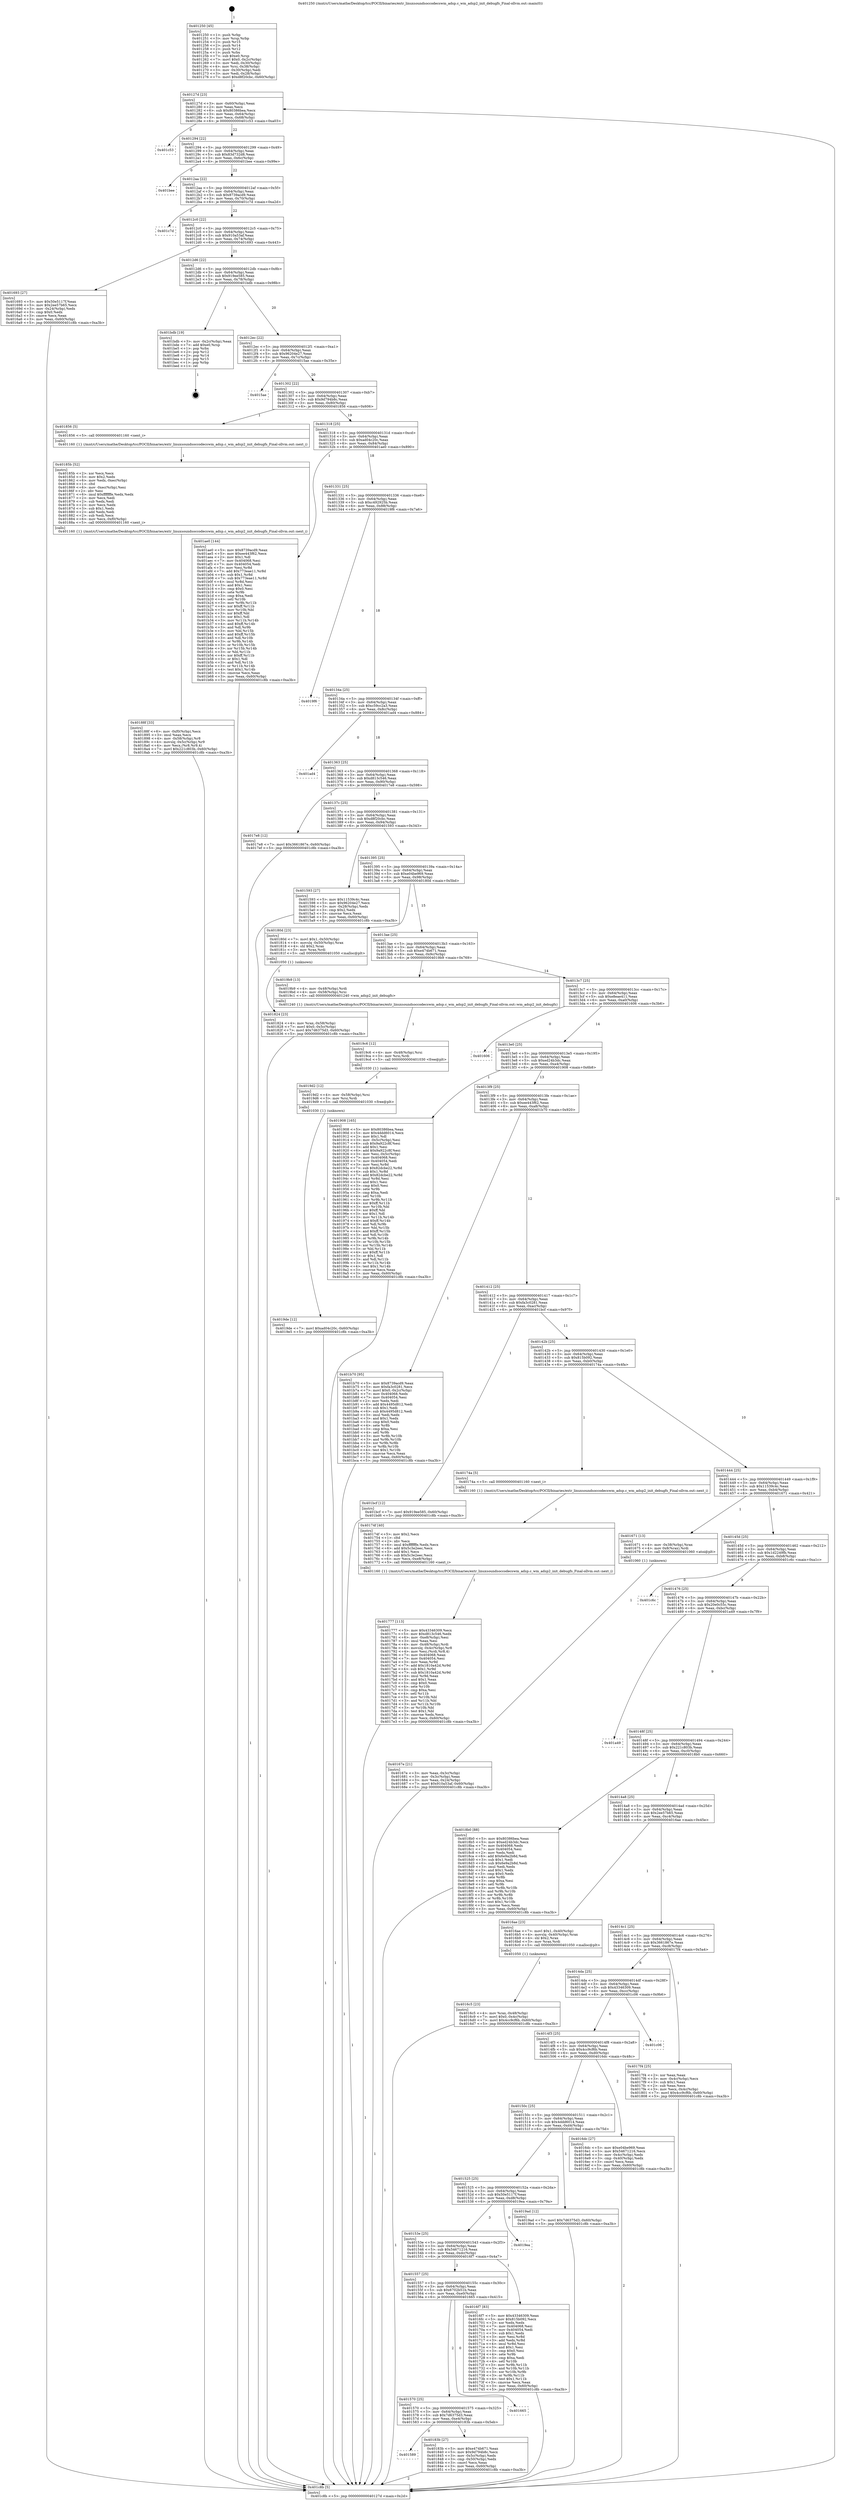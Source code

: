 digraph "0x401250" {
  label = "0x401250 (/mnt/c/Users/mathe/Desktop/tcc/POCII/binaries/extr_linuxsoundsoccodecswm_adsp.c_wm_adsp2_init_debugfs_Final-ollvm.out::main(0))"
  labelloc = "t"
  node[shape=record]

  Entry [label="",width=0.3,height=0.3,shape=circle,fillcolor=black,style=filled]
  "0x40127d" [label="{
     0x40127d [23]\l
     | [instrs]\l
     &nbsp;&nbsp;0x40127d \<+3\>: mov -0x60(%rbp),%eax\l
     &nbsp;&nbsp;0x401280 \<+2\>: mov %eax,%ecx\l
     &nbsp;&nbsp;0x401282 \<+6\>: sub $0x80386bea,%ecx\l
     &nbsp;&nbsp;0x401288 \<+3\>: mov %eax,-0x64(%rbp)\l
     &nbsp;&nbsp;0x40128b \<+3\>: mov %ecx,-0x68(%rbp)\l
     &nbsp;&nbsp;0x40128e \<+6\>: je 0000000000401c53 \<main+0xa03\>\l
  }"]
  "0x401c53" [label="{
     0x401c53\l
  }", style=dashed]
  "0x401294" [label="{
     0x401294 [22]\l
     | [instrs]\l
     &nbsp;&nbsp;0x401294 \<+5\>: jmp 0000000000401299 \<main+0x49\>\l
     &nbsp;&nbsp;0x401299 \<+3\>: mov -0x64(%rbp),%eax\l
     &nbsp;&nbsp;0x40129c \<+5\>: sub $0x83d732d8,%eax\l
     &nbsp;&nbsp;0x4012a1 \<+3\>: mov %eax,-0x6c(%rbp)\l
     &nbsp;&nbsp;0x4012a4 \<+6\>: je 0000000000401bee \<main+0x99e\>\l
  }"]
  Exit [label="",width=0.3,height=0.3,shape=circle,fillcolor=black,style=filled,peripheries=2]
  "0x401bee" [label="{
     0x401bee\l
  }", style=dashed]
  "0x4012aa" [label="{
     0x4012aa [22]\l
     | [instrs]\l
     &nbsp;&nbsp;0x4012aa \<+5\>: jmp 00000000004012af \<main+0x5f\>\l
     &nbsp;&nbsp;0x4012af \<+3\>: mov -0x64(%rbp),%eax\l
     &nbsp;&nbsp;0x4012b2 \<+5\>: sub $0x8739acd9,%eax\l
     &nbsp;&nbsp;0x4012b7 \<+3\>: mov %eax,-0x70(%rbp)\l
     &nbsp;&nbsp;0x4012ba \<+6\>: je 0000000000401c7d \<main+0xa2d\>\l
  }"]
  "0x4019de" [label="{
     0x4019de [12]\l
     | [instrs]\l
     &nbsp;&nbsp;0x4019de \<+7\>: movl $0xad04c20c,-0x60(%rbp)\l
     &nbsp;&nbsp;0x4019e5 \<+5\>: jmp 0000000000401c8b \<main+0xa3b\>\l
  }"]
  "0x401c7d" [label="{
     0x401c7d\l
  }", style=dashed]
  "0x4012c0" [label="{
     0x4012c0 [22]\l
     | [instrs]\l
     &nbsp;&nbsp;0x4012c0 \<+5\>: jmp 00000000004012c5 \<main+0x75\>\l
     &nbsp;&nbsp;0x4012c5 \<+3\>: mov -0x64(%rbp),%eax\l
     &nbsp;&nbsp;0x4012c8 \<+5\>: sub $0x910a53af,%eax\l
     &nbsp;&nbsp;0x4012cd \<+3\>: mov %eax,-0x74(%rbp)\l
     &nbsp;&nbsp;0x4012d0 \<+6\>: je 0000000000401693 \<main+0x443\>\l
  }"]
  "0x4019d2" [label="{
     0x4019d2 [12]\l
     | [instrs]\l
     &nbsp;&nbsp;0x4019d2 \<+4\>: mov -0x58(%rbp),%rsi\l
     &nbsp;&nbsp;0x4019d6 \<+3\>: mov %rsi,%rdi\l
     &nbsp;&nbsp;0x4019d9 \<+5\>: call 0000000000401030 \<free@plt\>\l
     | [calls]\l
     &nbsp;&nbsp;0x401030 \{1\} (unknown)\l
  }"]
  "0x401693" [label="{
     0x401693 [27]\l
     | [instrs]\l
     &nbsp;&nbsp;0x401693 \<+5\>: mov $0x50e5117f,%eax\l
     &nbsp;&nbsp;0x401698 \<+5\>: mov $0x2ee57b65,%ecx\l
     &nbsp;&nbsp;0x40169d \<+3\>: mov -0x24(%rbp),%edx\l
     &nbsp;&nbsp;0x4016a0 \<+3\>: cmp $0x0,%edx\l
     &nbsp;&nbsp;0x4016a3 \<+3\>: cmove %ecx,%eax\l
     &nbsp;&nbsp;0x4016a6 \<+3\>: mov %eax,-0x60(%rbp)\l
     &nbsp;&nbsp;0x4016a9 \<+5\>: jmp 0000000000401c8b \<main+0xa3b\>\l
  }"]
  "0x4012d6" [label="{
     0x4012d6 [22]\l
     | [instrs]\l
     &nbsp;&nbsp;0x4012d6 \<+5\>: jmp 00000000004012db \<main+0x8b\>\l
     &nbsp;&nbsp;0x4012db \<+3\>: mov -0x64(%rbp),%eax\l
     &nbsp;&nbsp;0x4012de \<+5\>: sub $0x919ee585,%eax\l
     &nbsp;&nbsp;0x4012e3 \<+3\>: mov %eax,-0x78(%rbp)\l
     &nbsp;&nbsp;0x4012e6 \<+6\>: je 0000000000401bdb \<main+0x98b\>\l
  }"]
  "0x4019c6" [label="{
     0x4019c6 [12]\l
     | [instrs]\l
     &nbsp;&nbsp;0x4019c6 \<+4\>: mov -0x48(%rbp),%rsi\l
     &nbsp;&nbsp;0x4019ca \<+3\>: mov %rsi,%rdi\l
     &nbsp;&nbsp;0x4019cd \<+5\>: call 0000000000401030 \<free@plt\>\l
     | [calls]\l
     &nbsp;&nbsp;0x401030 \{1\} (unknown)\l
  }"]
  "0x401bdb" [label="{
     0x401bdb [19]\l
     | [instrs]\l
     &nbsp;&nbsp;0x401bdb \<+3\>: mov -0x2c(%rbp),%eax\l
     &nbsp;&nbsp;0x401bde \<+7\>: add $0xe0,%rsp\l
     &nbsp;&nbsp;0x401be5 \<+1\>: pop %rbx\l
     &nbsp;&nbsp;0x401be6 \<+2\>: pop %r12\l
     &nbsp;&nbsp;0x401be8 \<+2\>: pop %r14\l
     &nbsp;&nbsp;0x401bea \<+2\>: pop %r15\l
     &nbsp;&nbsp;0x401bec \<+1\>: pop %rbp\l
     &nbsp;&nbsp;0x401bed \<+1\>: ret\l
  }"]
  "0x4012ec" [label="{
     0x4012ec [22]\l
     | [instrs]\l
     &nbsp;&nbsp;0x4012ec \<+5\>: jmp 00000000004012f1 \<main+0xa1\>\l
     &nbsp;&nbsp;0x4012f1 \<+3\>: mov -0x64(%rbp),%eax\l
     &nbsp;&nbsp;0x4012f4 \<+5\>: sub $0x96204e27,%eax\l
     &nbsp;&nbsp;0x4012f9 \<+3\>: mov %eax,-0x7c(%rbp)\l
     &nbsp;&nbsp;0x4012fc \<+6\>: je 00000000004015ae \<main+0x35e\>\l
  }"]
  "0x40188f" [label="{
     0x40188f [33]\l
     | [instrs]\l
     &nbsp;&nbsp;0x40188f \<+6\>: mov -0xf0(%rbp),%ecx\l
     &nbsp;&nbsp;0x401895 \<+3\>: imul %eax,%ecx\l
     &nbsp;&nbsp;0x401898 \<+4\>: mov -0x58(%rbp),%r8\l
     &nbsp;&nbsp;0x40189c \<+4\>: movslq -0x5c(%rbp),%r9\l
     &nbsp;&nbsp;0x4018a0 \<+4\>: mov %ecx,(%r8,%r9,4)\l
     &nbsp;&nbsp;0x4018a4 \<+7\>: movl $0x221c803b,-0x60(%rbp)\l
     &nbsp;&nbsp;0x4018ab \<+5\>: jmp 0000000000401c8b \<main+0xa3b\>\l
  }"]
  "0x4015ae" [label="{
     0x4015ae\l
  }", style=dashed]
  "0x401302" [label="{
     0x401302 [22]\l
     | [instrs]\l
     &nbsp;&nbsp;0x401302 \<+5\>: jmp 0000000000401307 \<main+0xb7\>\l
     &nbsp;&nbsp;0x401307 \<+3\>: mov -0x64(%rbp),%eax\l
     &nbsp;&nbsp;0x40130a \<+5\>: sub $0x9d794b8c,%eax\l
     &nbsp;&nbsp;0x40130f \<+3\>: mov %eax,-0x80(%rbp)\l
     &nbsp;&nbsp;0x401312 \<+6\>: je 0000000000401856 \<main+0x606\>\l
  }"]
  "0x40185b" [label="{
     0x40185b [52]\l
     | [instrs]\l
     &nbsp;&nbsp;0x40185b \<+2\>: xor %ecx,%ecx\l
     &nbsp;&nbsp;0x40185d \<+5\>: mov $0x2,%edx\l
     &nbsp;&nbsp;0x401862 \<+6\>: mov %edx,-0xec(%rbp)\l
     &nbsp;&nbsp;0x401868 \<+1\>: cltd\l
     &nbsp;&nbsp;0x401869 \<+6\>: mov -0xec(%rbp),%esi\l
     &nbsp;&nbsp;0x40186f \<+2\>: idiv %esi\l
     &nbsp;&nbsp;0x401871 \<+6\>: imul $0xfffffffe,%edx,%edx\l
     &nbsp;&nbsp;0x401877 \<+2\>: mov %ecx,%edi\l
     &nbsp;&nbsp;0x401879 \<+2\>: sub %edx,%edi\l
     &nbsp;&nbsp;0x40187b \<+2\>: mov %ecx,%edx\l
     &nbsp;&nbsp;0x40187d \<+3\>: sub $0x1,%edx\l
     &nbsp;&nbsp;0x401880 \<+2\>: add %edx,%edi\l
     &nbsp;&nbsp;0x401882 \<+2\>: sub %edi,%ecx\l
     &nbsp;&nbsp;0x401884 \<+6\>: mov %ecx,-0xf0(%rbp)\l
     &nbsp;&nbsp;0x40188a \<+5\>: call 0000000000401160 \<next_i\>\l
     | [calls]\l
     &nbsp;&nbsp;0x401160 \{1\} (/mnt/c/Users/mathe/Desktop/tcc/POCII/binaries/extr_linuxsoundsoccodecswm_adsp.c_wm_adsp2_init_debugfs_Final-ollvm.out::next_i)\l
  }"]
  "0x401856" [label="{
     0x401856 [5]\l
     | [instrs]\l
     &nbsp;&nbsp;0x401856 \<+5\>: call 0000000000401160 \<next_i\>\l
     | [calls]\l
     &nbsp;&nbsp;0x401160 \{1\} (/mnt/c/Users/mathe/Desktop/tcc/POCII/binaries/extr_linuxsoundsoccodecswm_adsp.c_wm_adsp2_init_debugfs_Final-ollvm.out::next_i)\l
  }"]
  "0x401318" [label="{
     0x401318 [25]\l
     | [instrs]\l
     &nbsp;&nbsp;0x401318 \<+5\>: jmp 000000000040131d \<main+0xcd\>\l
     &nbsp;&nbsp;0x40131d \<+3\>: mov -0x64(%rbp),%eax\l
     &nbsp;&nbsp;0x401320 \<+5\>: sub $0xad04c20c,%eax\l
     &nbsp;&nbsp;0x401325 \<+6\>: mov %eax,-0x84(%rbp)\l
     &nbsp;&nbsp;0x40132b \<+6\>: je 0000000000401ae0 \<main+0x890\>\l
  }"]
  "0x401589" [label="{
     0x401589\l
  }", style=dashed]
  "0x401ae0" [label="{
     0x401ae0 [144]\l
     | [instrs]\l
     &nbsp;&nbsp;0x401ae0 \<+5\>: mov $0x8739acd9,%eax\l
     &nbsp;&nbsp;0x401ae5 \<+5\>: mov $0xee443f62,%ecx\l
     &nbsp;&nbsp;0x401aea \<+2\>: mov $0x1,%dl\l
     &nbsp;&nbsp;0x401aec \<+7\>: mov 0x404068,%esi\l
     &nbsp;&nbsp;0x401af3 \<+7\>: mov 0x404054,%edi\l
     &nbsp;&nbsp;0x401afa \<+3\>: mov %esi,%r8d\l
     &nbsp;&nbsp;0x401afd \<+7\>: add $0x773eae11,%r8d\l
     &nbsp;&nbsp;0x401b04 \<+4\>: sub $0x1,%r8d\l
     &nbsp;&nbsp;0x401b08 \<+7\>: sub $0x773eae11,%r8d\l
     &nbsp;&nbsp;0x401b0f \<+4\>: imul %r8d,%esi\l
     &nbsp;&nbsp;0x401b13 \<+3\>: and $0x1,%esi\l
     &nbsp;&nbsp;0x401b16 \<+3\>: cmp $0x0,%esi\l
     &nbsp;&nbsp;0x401b19 \<+4\>: sete %r9b\l
     &nbsp;&nbsp;0x401b1d \<+3\>: cmp $0xa,%edi\l
     &nbsp;&nbsp;0x401b20 \<+4\>: setl %r10b\l
     &nbsp;&nbsp;0x401b24 \<+3\>: mov %r9b,%r11b\l
     &nbsp;&nbsp;0x401b27 \<+4\>: xor $0xff,%r11b\l
     &nbsp;&nbsp;0x401b2b \<+3\>: mov %r10b,%bl\l
     &nbsp;&nbsp;0x401b2e \<+3\>: xor $0xff,%bl\l
     &nbsp;&nbsp;0x401b31 \<+3\>: xor $0x1,%dl\l
     &nbsp;&nbsp;0x401b34 \<+3\>: mov %r11b,%r14b\l
     &nbsp;&nbsp;0x401b37 \<+4\>: and $0xff,%r14b\l
     &nbsp;&nbsp;0x401b3b \<+3\>: and %dl,%r9b\l
     &nbsp;&nbsp;0x401b3e \<+3\>: mov %bl,%r15b\l
     &nbsp;&nbsp;0x401b41 \<+4\>: and $0xff,%r15b\l
     &nbsp;&nbsp;0x401b45 \<+3\>: and %dl,%r10b\l
     &nbsp;&nbsp;0x401b48 \<+3\>: or %r9b,%r14b\l
     &nbsp;&nbsp;0x401b4b \<+3\>: or %r10b,%r15b\l
     &nbsp;&nbsp;0x401b4e \<+3\>: xor %r15b,%r14b\l
     &nbsp;&nbsp;0x401b51 \<+3\>: or %bl,%r11b\l
     &nbsp;&nbsp;0x401b54 \<+4\>: xor $0xff,%r11b\l
     &nbsp;&nbsp;0x401b58 \<+3\>: or $0x1,%dl\l
     &nbsp;&nbsp;0x401b5b \<+3\>: and %dl,%r11b\l
     &nbsp;&nbsp;0x401b5e \<+3\>: or %r11b,%r14b\l
     &nbsp;&nbsp;0x401b61 \<+4\>: test $0x1,%r14b\l
     &nbsp;&nbsp;0x401b65 \<+3\>: cmovne %ecx,%eax\l
     &nbsp;&nbsp;0x401b68 \<+3\>: mov %eax,-0x60(%rbp)\l
     &nbsp;&nbsp;0x401b6b \<+5\>: jmp 0000000000401c8b \<main+0xa3b\>\l
  }"]
  "0x401331" [label="{
     0x401331 [25]\l
     | [instrs]\l
     &nbsp;&nbsp;0x401331 \<+5\>: jmp 0000000000401336 \<main+0xe6\>\l
     &nbsp;&nbsp;0x401336 \<+3\>: mov -0x64(%rbp),%eax\l
     &nbsp;&nbsp;0x401339 \<+5\>: sub $0xc492925b,%eax\l
     &nbsp;&nbsp;0x40133e \<+6\>: mov %eax,-0x88(%rbp)\l
     &nbsp;&nbsp;0x401344 \<+6\>: je 00000000004019f6 \<main+0x7a6\>\l
  }"]
  "0x40183b" [label="{
     0x40183b [27]\l
     | [instrs]\l
     &nbsp;&nbsp;0x40183b \<+5\>: mov $0xe474b671,%eax\l
     &nbsp;&nbsp;0x401840 \<+5\>: mov $0x9d794b8c,%ecx\l
     &nbsp;&nbsp;0x401845 \<+3\>: mov -0x5c(%rbp),%edx\l
     &nbsp;&nbsp;0x401848 \<+3\>: cmp -0x50(%rbp),%edx\l
     &nbsp;&nbsp;0x40184b \<+3\>: cmovl %ecx,%eax\l
     &nbsp;&nbsp;0x40184e \<+3\>: mov %eax,-0x60(%rbp)\l
     &nbsp;&nbsp;0x401851 \<+5\>: jmp 0000000000401c8b \<main+0xa3b\>\l
  }"]
  "0x4019f6" [label="{
     0x4019f6\l
  }", style=dashed]
  "0x40134a" [label="{
     0x40134a [25]\l
     | [instrs]\l
     &nbsp;&nbsp;0x40134a \<+5\>: jmp 000000000040134f \<main+0xff\>\l
     &nbsp;&nbsp;0x40134f \<+3\>: mov -0x64(%rbp),%eax\l
     &nbsp;&nbsp;0x401352 \<+5\>: sub $0xc59cc2a3,%eax\l
     &nbsp;&nbsp;0x401357 \<+6\>: mov %eax,-0x8c(%rbp)\l
     &nbsp;&nbsp;0x40135d \<+6\>: je 0000000000401ad4 \<main+0x884\>\l
  }"]
  "0x401570" [label="{
     0x401570 [25]\l
     | [instrs]\l
     &nbsp;&nbsp;0x401570 \<+5\>: jmp 0000000000401575 \<main+0x325\>\l
     &nbsp;&nbsp;0x401575 \<+3\>: mov -0x64(%rbp),%eax\l
     &nbsp;&nbsp;0x401578 \<+5\>: sub $0x7d6375d3,%eax\l
     &nbsp;&nbsp;0x40157d \<+6\>: mov %eax,-0xe4(%rbp)\l
     &nbsp;&nbsp;0x401583 \<+6\>: je 000000000040183b \<main+0x5eb\>\l
  }"]
  "0x401ad4" [label="{
     0x401ad4\l
  }", style=dashed]
  "0x401363" [label="{
     0x401363 [25]\l
     | [instrs]\l
     &nbsp;&nbsp;0x401363 \<+5\>: jmp 0000000000401368 \<main+0x118\>\l
     &nbsp;&nbsp;0x401368 \<+3\>: mov -0x64(%rbp),%eax\l
     &nbsp;&nbsp;0x40136b \<+5\>: sub $0xd813c546,%eax\l
     &nbsp;&nbsp;0x401370 \<+6\>: mov %eax,-0x90(%rbp)\l
     &nbsp;&nbsp;0x401376 \<+6\>: je 00000000004017e8 \<main+0x598\>\l
  }"]
  "0x401665" [label="{
     0x401665\l
  }", style=dashed]
  "0x4017e8" [label="{
     0x4017e8 [12]\l
     | [instrs]\l
     &nbsp;&nbsp;0x4017e8 \<+7\>: movl $0x3661867e,-0x60(%rbp)\l
     &nbsp;&nbsp;0x4017ef \<+5\>: jmp 0000000000401c8b \<main+0xa3b\>\l
  }"]
  "0x40137c" [label="{
     0x40137c [25]\l
     | [instrs]\l
     &nbsp;&nbsp;0x40137c \<+5\>: jmp 0000000000401381 \<main+0x131\>\l
     &nbsp;&nbsp;0x401381 \<+3\>: mov -0x64(%rbp),%eax\l
     &nbsp;&nbsp;0x401384 \<+5\>: sub $0xd8f20cbc,%eax\l
     &nbsp;&nbsp;0x401389 \<+6\>: mov %eax,-0x94(%rbp)\l
     &nbsp;&nbsp;0x40138f \<+6\>: je 0000000000401593 \<main+0x343\>\l
  }"]
  "0x401824" [label="{
     0x401824 [23]\l
     | [instrs]\l
     &nbsp;&nbsp;0x401824 \<+4\>: mov %rax,-0x58(%rbp)\l
     &nbsp;&nbsp;0x401828 \<+7\>: movl $0x0,-0x5c(%rbp)\l
     &nbsp;&nbsp;0x40182f \<+7\>: movl $0x7d6375d3,-0x60(%rbp)\l
     &nbsp;&nbsp;0x401836 \<+5\>: jmp 0000000000401c8b \<main+0xa3b\>\l
  }"]
  "0x401593" [label="{
     0x401593 [27]\l
     | [instrs]\l
     &nbsp;&nbsp;0x401593 \<+5\>: mov $0x11539c4c,%eax\l
     &nbsp;&nbsp;0x401598 \<+5\>: mov $0x96204e27,%ecx\l
     &nbsp;&nbsp;0x40159d \<+3\>: mov -0x28(%rbp),%edx\l
     &nbsp;&nbsp;0x4015a0 \<+3\>: cmp $0x2,%edx\l
     &nbsp;&nbsp;0x4015a3 \<+3\>: cmovne %ecx,%eax\l
     &nbsp;&nbsp;0x4015a6 \<+3\>: mov %eax,-0x60(%rbp)\l
     &nbsp;&nbsp;0x4015a9 \<+5\>: jmp 0000000000401c8b \<main+0xa3b\>\l
  }"]
  "0x401395" [label="{
     0x401395 [25]\l
     | [instrs]\l
     &nbsp;&nbsp;0x401395 \<+5\>: jmp 000000000040139a \<main+0x14a\>\l
     &nbsp;&nbsp;0x40139a \<+3\>: mov -0x64(%rbp),%eax\l
     &nbsp;&nbsp;0x40139d \<+5\>: sub $0xe04be969,%eax\l
     &nbsp;&nbsp;0x4013a2 \<+6\>: mov %eax,-0x98(%rbp)\l
     &nbsp;&nbsp;0x4013a8 \<+6\>: je 000000000040180d \<main+0x5bd\>\l
  }"]
  "0x401c8b" [label="{
     0x401c8b [5]\l
     | [instrs]\l
     &nbsp;&nbsp;0x401c8b \<+5\>: jmp 000000000040127d \<main+0x2d\>\l
  }"]
  "0x401250" [label="{
     0x401250 [45]\l
     | [instrs]\l
     &nbsp;&nbsp;0x401250 \<+1\>: push %rbp\l
     &nbsp;&nbsp;0x401251 \<+3\>: mov %rsp,%rbp\l
     &nbsp;&nbsp;0x401254 \<+2\>: push %r15\l
     &nbsp;&nbsp;0x401256 \<+2\>: push %r14\l
     &nbsp;&nbsp;0x401258 \<+2\>: push %r12\l
     &nbsp;&nbsp;0x40125a \<+1\>: push %rbx\l
     &nbsp;&nbsp;0x40125b \<+7\>: sub $0xe0,%rsp\l
     &nbsp;&nbsp;0x401262 \<+7\>: movl $0x0,-0x2c(%rbp)\l
     &nbsp;&nbsp;0x401269 \<+3\>: mov %edi,-0x30(%rbp)\l
     &nbsp;&nbsp;0x40126c \<+4\>: mov %rsi,-0x38(%rbp)\l
     &nbsp;&nbsp;0x401270 \<+3\>: mov -0x30(%rbp),%edi\l
     &nbsp;&nbsp;0x401273 \<+3\>: mov %edi,-0x28(%rbp)\l
     &nbsp;&nbsp;0x401276 \<+7\>: movl $0xd8f20cbc,-0x60(%rbp)\l
  }"]
  "0x401777" [label="{
     0x401777 [113]\l
     | [instrs]\l
     &nbsp;&nbsp;0x401777 \<+5\>: mov $0x43346309,%ecx\l
     &nbsp;&nbsp;0x40177c \<+5\>: mov $0xd813c546,%edx\l
     &nbsp;&nbsp;0x401781 \<+6\>: mov -0xe8(%rbp),%esi\l
     &nbsp;&nbsp;0x401787 \<+3\>: imul %eax,%esi\l
     &nbsp;&nbsp;0x40178a \<+4\>: mov -0x48(%rbp),%rdi\l
     &nbsp;&nbsp;0x40178e \<+4\>: movslq -0x4c(%rbp),%r8\l
     &nbsp;&nbsp;0x401792 \<+4\>: mov %esi,(%rdi,%r8,4)\l
     &nbsp;&nbsp;0x401796 \<+7\>: mov 0x404068,%eax\l
     &nbsp;&nbsp;0x40179d \<+7\>: mov 0x404054,%esi\l
     &nbsp;&nbsp;0x4017a4 \<+3\>: mov %eax,%r9d\l
     &nbsp;&nbsp;0x4017a7 \<+7\>: add $0x1810a42d,%r9d\l
     &nbsp;&nbsp;0x4017ae \<+4\>: sub $0x1,%r9d\l
     &nbsp;&nbsp;0x4017b2 \<+7\>: sub $0x1810a42d,%r9d\l
     &nbsp;&nbsp;0x4017b9 \<+4\>: imul %r9d,%eax\l
     &nbsp;&nbsp;0x4017bd \<+3\>: and $0x1,%eax\l
     &nbsp;&nbsp;0x4017c0 \<+3\>: cmp $0x0,%eax\l
     &nbsp;&nbsp;0x4017c3 \<+4\>: sete %r10b\l
     &nbsp;&nbsp;0x4017c7 \<+3\>: cmp $0xa,%esi\l
     &nbsp;&nbsp;0x4017ca \<+4\>: setl %r11b\l
     &nbsp;&nbsp;0x4017ce \<+3\>: mov %r10b,%bl\l
     &nbsp;&nbsp;0x4017d1 \<+3\>: and %r11b,%bl\l
     &nbsp;&nbsp;0x4017d4 \<+3\>: xor %r11b,%r10b\l
     &nbsp;&nbsp;0x4017d7 \<+3\>: or %r10b,%bl\l
     &nbsp;&nbsp;0x4017da \<+3\>: test $0x1,%bl\l
     &nbsp;&nbsp;0x4017dd \<+3\>: cmovne %edx,%ecx\l
     &nbsp;&nbsp;0x4017e0 \<+3\>: mov %ecx,-0x60(%rbp)\l
     &nbsp;&nbsp;0x4017e3 \<+5\>: jmp 0000000000401c8b \<main+0xa3b\>\l
  }"]
  "0x40180d" [label="{
     0x40180d [23]\l
     | [instrs]\l
     &nbsp;&nbsp;0x40180d \<+7\>: movl $0x1,-0x50(%rbp)\l
     &nbsp;&nbsp;0x401814 \<+4\>: movslq -0x50(%rbp),%rax\l
     &nbsp;&nbsp;0x401818 \<+4\>: shl $0x2,%rax\l
     &nbsp;&nbsp;0x40181c \<+3\>: mov %rax,%rdi\l
     &nbsp;&nbsp;0x40181f \<+5\>: call 0000000000401050 \<malloc@plt\>\l
     | [calls]\l
     &nbsp;&nbsp;0x401050 \{1\} (unknown)\l
  }"]
  "0x4013ae" [label="{
     0x4013ae [25]\l
     | [instrs]\l
     &nbsp;&nbsp;0x4013ae \<+5\>: jmp 00000000004013b3 \<main+0x163\>\l
     &nbsp;&nbsp;0x4013b3 \<+3\>: mov -0x64(%rbp),%eax\l
     &nbsp;&nbsp;0x4013b6 \<+5\>: sub $0xe474b671,%eax\l
     &nbsp;&nbsp;0x4013bb \<+6\>: mov %eax,-0x9c(%rbp)\l
     &nbsp;&nbsp;0x4013c1 \<+6\>: je 00000000004019b9 \<main+0x769\>\l
  }"]
  "0x40174f" [label="{
     0x40174f [40]\l
     | [instrs]\l
     &nbsp;&nbsp;0x40174f \<+5\>: mov $0x2,%ecx\l
     &nbsp;&nbsp;0x401754 \<+1\>: cltd\l
     &nbsp;&nbsp;0x401755 \<+2\>: idiv %ecx\l
     &nbsp;&nbsp;0x401757 \<+6\>: imul $0xfffffffe,%edx,%ecx\l
     &nbsp;&nbsp;0x40175d \<+6\>: add $0x5c3e2eec,%ecx\l
     &nbsp;&nbsp;0x401763 \<+3\>: add $0x1,%ecx\l
     &nbsp;&nbsp;0x401766 \<+6\>: sub $0x5c3e2eec,%ecx\l
     &nbsp;&nbsp;0x40176c \<+6\>: mov %ecx,-0xe8(%rbp)\l
     &nbsp;&nbsp;0x401772 \<+5\>: call 0000000000401160 \<next_i\>\l
     | [calls]\l
     &nbsp;&nbsp;0x401160 \{1\} (/mnt/c/Users/mathe/Desktop/tcc/POCII/binaries/extr_linuxsoundsoccodecswm_adsp.c_wm_adsp2_init_debugfs_Final-ollvm.out::next_i)\l
  }"]
  "0x4019b9" [label="{
     0x4019b9 [13]\l
     | [instrs]\l
     &nbsp;&nbsp;0x4019b9 \<+4\>: mov -0x48(%rbp),%rdi\l
     &nbsp;&nbsp;0x4019bd \<+4\>: mov -0x58(%rbp),%rsi\l
     &nbsp;&nbsp;0x4019c1 \<+5\>: call 0000000000401240 \<wm_adsp2_init_debugfs\>\l
     | [calls]\l
     &nbsp;&nbsp;0x401240 \{1\} (/mnt/c/Users/mathe/Desktop/tcc/POCII/binaries/extr_linuxsoundsoccodecswm_adsp.c_wm_adsp2_init_debugfs_Final-ollvm.out::wm_adsp2_init_debugfs)\l
  }"]
  "0x4013c7" [label="{
     0x4013c7 [25]\l
     | [instrs]\l
     &nbsp;&nbsp;0x4013c7 \<+5\>: jmp 00000000004013cc \<main+0x17c\>\l
     &nbsp;&nbsp;0x4013cc \<+3\>: mov -0x64(%rbp),%eax\l
     &nbsp;&nbsp;0x4013cf \<+5\>: sub $0xe8eae411,%eax\l
     &nbsp;&nbsp;0x4013d4 \<+6\>: mov %eax,-0xa0(%rbp)\l
     &nbsp;&nbsp;0x4013da \<+6\>: je 0000000000401606 \<main+0x3b6\>\l
  }"]
  "0x401557" [label="{
     0x401557 [25]\l
     | [instrs]\l
     &nbsp;&nbsp;0x401557 \<+5\>: jmp 000000000040155c \<main+0x30c\>\l
     &nbsp;&nbsp;0x40155c \<+3\>: mov -0x64(%rbp),%eax\l
     &nbsp;&nbsp;0x40155f \<+5\>: sub $0x6702b51b,%eax\l
     &nbsp;&nbsp;0x401564 \<+6\>: mov %eax,-0xe0(%rbp)\l
     &nbsp;&nbsp;0x40156a \<+6\>: je 0000000000401665 \<main+0x415\>\l
  }"]
  "0x401606" [label="{
     0x401606\l
  }", style=dashed]
  "0x4013e0" [label="{
     0x4013e0 [25]\l
     | [instrs]\l
     &nbsp;&nbsp;0x4013e0 \<+5\>: jmp 00000000004013e5 \<main+0x195\>\l
     &nbsp;&nbsp;0x4013e5 \<+3\>: mov -0x64(%rbp),%eax\l
     &nbsp;&nbsp;0x4013e8 \<+5\>: sub $0xed24b3dc,%eax\l
     &nbsp;&nbsp;0x4013ed \<+6\>: mov %eax,-0xa4(%rbp)\l
     &nbsp;&nbsp;0x4013f3 \<+6\>: je 0000000000401908 \<main+0x6b8\>\l
  }"]
  "0x4016f7" [label="{
     0x4016f7 [83]\l
     | [instrs]\l
     &nbsp;&nbsp;0x4016f7 \<+5\>: mov $0x43346309,%eax\l
     &nbsp;&nbsp;0x4016fc \<+5\>: mov $0x815b092,%ecx\l
     &nbsp;&nbsp;0x401701 \<+2\>: xor %edx,%edx\l
     &nbsp;&nbsp;0x401703 \<+7\>: mov 0x404068,%esi\l
     &nbsp;&nbsp;0x40170a \<+7\>: mov 0x404054,%edi\l
     &nbsp;&nbsp;0x401711 \<+3\>: sub $0x1,%edx\l
     &nbsp;&nbsp;0x401714 \<+3\>: mov %esi,%r8d\l
     &nbsp;&nbsp;0x401717 \<+3\>: add %edx,%r8d\l
     &nbsp;&nbsp;0x40171a \<+4\>: imul %r8d,%esi\l
     &nbsp;&nbsp;0x40171e \<+3\>: and $0x1,%esi\l
     &nbsp;&nbsp;0x401721 \<+3\>: cmp $0x0,%esi\l
     &nbsp;&nbsp;0x401724 \<+4\>: sete %r9b\l
     &nbsp;&nbsp;0x401728 \<+3\>: cmp $0xa,%edi\l
     &nbsp;&nbsp;0x40172b \<+4\>: setl %r10b\l
     &nbsp;&nbsp;0x40172f \<+3\>: mov %r9b,%r11b\l
     &nbsp;&nbsp;0x401732 \<+3\>: and %r10b,%r11b\l
     &nbsp;&nbsp;0x401735 \<+3\>: xor %r10b,%r9b\l
     &nbsp;&nbsp;0x401738 \<+3\>: or %r9b,%r11b\l
     &nbsp;&nbsp;0x40173b \<+4\>: test $0x1,%r11b\l
     &nbsp;&nbsp;0x40173f \<+3\>: cmovne %ecx,%eax\l
     &nbsp;&nbsp;0x401742 \<+3\>: mov %eax,-0x60(%rbp)\l
     &nbsp;&nbsp;0x401745 \<+5\>: jmp 0000000000401c8b \<main+0xa3b\>\l
  }"]
  "0x401908" [label="{
     0x401908 [165]\l
     | [instrs]\l
     &nbsp;&nbsp;0x401908 \<+5\>: mov $0x80386bea,%eax\l
     &nbsp;&nbsp;0x40190d \<+5\>: mov $0x4ddd6014,%ecx\l
     &nbsp;&nbsp;0x401912 \<+2\>: mov $0x1,%dl\l
     &nbsp;&nbsp;0x401914 \<+3\>: mov -0x5c(%rbp),%esi\l
     &nbsp;&nbsp;0x401917 \<+6\>: sub $0x9a922c8f,%esi\l
     &nbsp;&nbsp;0x40191d \<+3\>: add $0x1,%esi\l
     &nbsp;&nbsp;0x401920 \<+6\>: add $0x9a922c8f,%esi\l
     &nbsp;&nbsp;0x401926 \<+3\>: mov %esi,-0x5c(%rbp)\l
     &nbsp;&nbsp;0x401929 \<+7\>: mov 0x404068,%esi\l
     &nbsp;&nbsp;0x401930 \<+7\>: mov 0x404054,%edi\l
     &nbsp;&nbsp;0x401937 \<+3\>: mov %esi,%r8d\l
     &nbsp;&nbsp;0x40193a \<+7\>: sub $0x82dcbe22,%r8d\l
     &nbsp;&nbsp;0x401941 \<+4\>: sub $0x1,%r8d\l
     &nbsp;&nbsp;0x401945 \<+7\>: add $0x82dcbe22,%r8d\l
     &nbsp;&nbsp;0x40194c \<+4\>: imul %r8d,%esi\l
     &nbsp;&nbsp;0x401950 \<+3\>: and $0x1,%esi\l
     &nbsp;&nbsp;0x401953 \<+3\>: cmp $0x0,%esi\l
     &nbsp;&nbsp;0x401956 \<+4\>: sete %r9b\l
     &nbsp;&nbsp;0x40195a \<+3\>: cmp $0xa,%edi\l
     &nbsp;&nbsp;0x40195d \<+4\>: setl %r10b\l
     &nbsp;&nbsp;0x401961 \<+3\>: mov %r9b,%r11b\l
     &nbsp;&nbsp;0x401964 \<+4\>: xor $0xff,%r11b\l
     &nbsp;&nbsp;0x401968 \<+3\>: mov %r10b,%bl\l
     &nbsp;&nbsp;0x40196b \<+3\>: xor $0xff,%bl\l
     &nbsp;&nbsp;0x40196e \<+3\>: xor $0x1,%dl\l
     &nbsp;&nbsp;0x401971 \<+3\>: mov %r11b,%r14b\l
     &nbsp;&nbsp;0x401974 \<+4\>: and $0xff,%r14b\l
     &nbsp;&nbsp;0x401978 \<+3\>: and %dl,%r9b\l
     &nbsp;&nbsp;0x40197b \<+3\>: mov %bl,%r15b\l
     &nbsp;&nbsp;0x40197e \<+4\>: and $0xff,%r15b\l
     &nbsp;&nbsp;0x401982 \<+3\>: and %dl,%r10b\l
     &nbsp;&nbsp;0x401985 \<+3\>: or %r9b,%r14b\l
     &nbsp;&nbsp;0x401988 \<+3\>: or %r10b,%r15b\l
     &nbsp;&nbsp;0x40198b \<+3\>: xor %r15b,%r14b\l
     &nbsp;&nbsp;0x40198e \<+3\>: or %bl,%r11b\l
     &nbsp;&nbsp;0x401991 \<+4\>: xor $0xff,%r11b\l
     &nbsp;&nbsp;0x401995 \<+3\>: or $0x1,%dl\l
     &nbsp;&nbsp;0x401998 \<+3\>: and %dl,%r11b\l
     &nbsp;&nbsp;0x40199b \<+3\>: or %r11b,%r14b\l
     &nbsp;&nbsp;0x40199e \<+4\>: test $0x1,%r14b\l
     &nbsp;&nbsp;0x4019a2 \<+3\>: cmovne %ecx,%eax\l
     &nbsp;&nbsp;0x4019a5 \<+3\>: mov %eax,-0x60(%rbp)\l
     &nbsp;&nbsp;0x4019a8 \<+5\>: jmp 0000000000401c8b \<main+0xa3b\>\l
  }"]
  "0x4013f9" [label="{
     0x4013f9 [25]\l
     | [instrs]\l
     &nbsp;&nbsp;0x4013f9 \<+5\>: jmp 00000000004013fe \<main+0x1ae\>\l
     &nbsp;&nbsp;0x4013fe \<+3\>: mov -0x64(%rbp),%eax\l
     &nbsp;&nbsp;0x401401 \<+5\>: sub $0xee443f62,%eax\l
     &nbsp;&nbsp;0x401406 \<+6\>: mov %eax,-0xa8(%rbp)\l
     &nbsp;&nbsp;0x40140c \<+6\>: je 0000000000401b70 \<main+0x920\>\l
  }"]
  "0x40153e" [label="{
     0x40153e [25]\l
     | [instrs]\l
     &nbsp;&nbsp;0x40153e \<+5\>: jmp 0000000000401543 \<main+0x2f3\>\l
     &nbsp;&nbsp;0x401543 \<+3\>: mov -0x64(%rbp),%eax\l
     &nbsp;&nbsp;0x401546 \<+5\>: sub $0x54671216,%eax\l
     &nbsp;&nbsp;0x40154b \<+6\>: mov %eax,-0xdc(%rbp)\l
     &nbsp;&nbsp;0x401551 \<+6\>: je 00000000004016f7 \<main+0x4a7\>\l
  }"]
  "0x401b70" [label="{
     0x401b70 [95]\l
     | [instrs]\l
     &nbsp;&nbsp;0x401b70 \<+5\>: mov $0x8739acd9,%eax\l
     &nbsp;&nbsp;0x401b75 \<+5\>: mov $0xfa3c0281,%ecx\l
     &nbsp;&nbsp;0x401b7a \<+7\>: movl $0x0,-0x2c(%rbp)\l
     &nbsp;&nbsp;0x401b81 \<+7\>: mov 0x404068,%edx\l
     &nbsp;&nbsp;0x401b88 \<+7\>: mov 0x404054,%esi\l
     &nbsp;&nbsp;0x401b8f \<+2\>: mov %edx,%edi\l
     &nbsp;&nbsp;0x401b91 \<+6\>: add $0x4495d812,%edi\l
     &nbsp;&nbsp;0x401b97 \<+3\>: sub $0x1,%edi\l
     &nbsp;&nbsp;0x401b9a \<+6\>: sub $0x4495d812,%edi\l
     &nbsp;&nbsp;0x401ba0 \<+3\>: imul %edi,%edx\l
     &nbsp;&nbsp;0x401ba3 \<+3\>: and $0x1,%edx\l
     &nbsp;&nbsp;0x401ba6 \<+3\>: cmp $0x0,%edx\l
     &nbsp;&nbsp;0x401ba9 \<+4\>: sete %r8b\l
     &nbsp;&nbsp;0x401bad \<+3\>: cmp $0xa,%esi\l
     &nbsp;&nbsp;0x401bb0 \<+4\>: setl %r9b\l
     &nbsp;&nbsp;0x401bb4 \<+3\>: mov %r8b,%r10b\l
     &nbsp;&nbsp;0x401bb7 \<+3\>: and %r9b,%r10b\l
     &nbsp;&nbsp;0x401bba \<+3\>: xor %r9b,%r8b\l
     &nbsp;&nbsp;0x401bbd \<+3\>: or %r8b,%r10b\l
     &nbsp;&nbsp;0x401bc0 \<+4\>: test $0x1,%r10b\l
     &nbsp;&nbsp;0x401bc4 \<+3\>: cmovne %ecx,%eax\l
     &nbsp;&nbsp;0x401bc7 \<+3\>: mov %eax,-0x60(%rbp)\l
     &nbsp;&nbsp;0x401bca \<+5\>: jmp 0000000000401c8b \<main+0xa3b\>\l
  }"]
  "0x401412" [label="{
     0x401412 [25]\l
     | [instrs]\l
     &nbsp;&nbsp;0x401412 \<+5\>: jmp 0000000000401417 \<main+0x1c7\>\l
     &nbsp;&nbsp;0x401417 \<+3\>: mov -0x64(%rbp),%eax\l
     &nbsp;&nbsp;0x40141a \<+5\>: sub $0xfa3c0281,%eax\l
     &nbsp;&nbsp;0x40141f \<+6\>: mov %eax,-0xac(%rbp)\l
     &nbsp;&nbsp;0x401425 \<+6\>: je 0000000000401bcf \<main+0x97f\>\l
  }"]
  "0x4019ea" [label="{
     0x4019ea\l
  }", style=dashed]
  "0x401bcf" [label="{
     0x401bcf [12]\l
     | [instrs]\l
     &nbsp;&nbsp;0x401bcf \<+7\>: movl $0x919ee585,-0x60(%rbp)\l
     &nbsp;&nbsp;0x401bd6 \<+5\>: jmp 0000000000401c8b \<main+0xa3b\>\l
  }"]
  "0x40142b" [label="{
     0x40142b [25]\l
     | [instrs]\l
     &nbsp;&nbsp;0x40142b \<+5\>: jmp 0000000000401430 \<main+0x1e0\>\l
     &nbsp;&nbsp;0x401430 \<+3\>: mov -0x64(%rbp),%eax\l
     &nbsp;&nbsp;0x401433 \<+5\>: sub $0x815b092,%eax\l
     &nbsp;&nbsp;0x401438 \<+6\>: mov %eax,-0xb0(%rbp)\l
     &nbsp;&nbsp;0x40143e \<+6\>: je 000000000040174a \<main+0x4fa\>\l
  }"]
  "0x401525" [label="{
     0x401525 [25]\l
     | [instrs]\l
     &nbsp;&nbsp;0x401525 \<+5\>: jmp 000000000040152a \<main+0x2da\>\l
     &nbsp;&nbsp;0x40152a \<+3\>: mov -0x64(%rbp),%eax\l
     &nbsp;&nbsp;0x40152d \<+5\>: sub $0x50e5117f,%eax\l
     &nbsp;&nbsp;0x401532 \<+6\>: mov %eax,-0xd8(%rbp)\l
     &nbsp;&nbsp;0x401538 \<+6\>: je 00000000004019ea \<main+0x79a\>\l
  }"]
  "0x40174a" [label="{
     0x40174a [5]\l
     | [instrs]\l
     &nbsp;&nbsp;0x40174a \<+5\>: call 0000000000401160 \<next_i\>\l
     | [calls]\l
     &nbsp;&nbsp;0x401160 \{1\} (/mnt/c/Users/mathe/Desktop/tcc/POCII/binaries/extr_linuxsoundsoccodecswm_adsp.c_wm_adsp2_init_debugfs_Final-ollvm.out::next_i)\l
  }"]
  "0x401444" [label="{
     0x401444 [25]\l
     | [instrs]\l
     &nbsp;&nbsp;0x401444 \<+5\>: jmp 0000000000401449 \<main+0x1f9\>\l
     &nbsp;&nbsp;0x401449 \<+3\>: mov -0x64(%rbp),%eax\l
     &nbsp;&nbsp;0x40144c \<+5\>: sub $0x11539c4c,%eax\l
     &nbsp;&nbsp;0x401451 \<+6\>: mov %eax,-0xb4(%rbp)\l
     &nbsp;&nbsp;0x401457 \<+6\>: je 0000000000401671 \<main+0x421\>\l
  }"]
  "0x4019ad" [label="{
     0x4019ad [12]\l
     | [instrs]\l
     &nbsp;&nbsp;0x4019ad \<+7\>: movl $0x7d6375d3,-0x60(%rbp)\l
     &nbsp;&nbsp;0x4019b4 \<+5\>: jmp 0000000000401c8b \<main+0xa3b\>\l
  }"]
  "0x401671" [label="{
     0x401671 [13]\l
     | [instrs]\l
     &nbsp;&nbsp;0x401671 \<+4\>: mov -0x38(%rbp),%rax\l
     &nbsp;&nbsp;0x401675 \<+4\>: mov 0x8(%rax),%rdi\l
     &nbsp;&nbsp;0x401679 \<+5\>: call 0000000000401060 \<atoi@plt\>\l
     | [calls]\l
     &nbsp;&nbsp;0x401060 \{1\} (unknown)\l
  }"]
  "0x40145d" [label="{
     0x40145d [25]\l
     | [instrs]\l
     &nbsp;&nbsp;0x40145d \<+5\>: jmp 0000000000401462 \<main+0x212\>\l
     &nbsp;&nbsp;0x401462 \<+3\>: mov -0x64(%rbp),%eax\l
     &nbsp;&nbsp;0x401465 \<+5\>: sub $0x1d2249fb,%eax\l
     &nbsp;&nbsp;0x40146a \<+6\>: mov %eax,-0xb8(%rbp)\l
     &nbsp;&nbsp;0x401470 \<+6\>: je 0000000000401c6c \<main+0xa1c\>\l
  }"]
  "0x40167e" [label="{
     0x40167e [21]\l
     | [instrs]\l
     &nbsp;&nbsp;0x40167e \<+3\>: mov %eax,-0x3c(%rbp)\l
     &nbsp;&nbsp;0x401681 \<+3\>: mov -0x3c(%rbp),%eax\l
     &nbsp;&nbsp;0x401684 \<+3\>: mov %eax,-0x24(%rbp)\l
     &nbsp;&nbsp;0x401687 \<+7\>: movl $0x910a53af,-0x60(%rbp)\l
     &nbsp;&nbsp;0x40168e \<+5\>: jmp 0000000000401c8b \<main+0xa3b\>\l
  }"]
  "0x40150c" [label="{
     0x40150c [25]\l
     | [instrs]\l
     &nbsp;&nbsp;0x40150c \<+5\>: jmp 0000000000401511 \<main+0x2c1\>\l
     &nbsp;&nbsp;0x401511 \<+3\>: mov -0x64(%rbp),%eax\l
     &nbsp;&nbsp;0x401514 \<+5\>: sub $0x4ddd6014,%eax\l
     &nbsp;&nbsp;0x401519 \<+6\>: mov %eax,-0xd4(%rbp)\l
     &nbsp;&nbsp;0x40151f \<+6\>: je 00000000004019ad \<main+0x75d\>\l
  }"]
  "0x401c6c" [label="{
     0x401c6c\l
  }", style=dashed]
  "0x401476" [label="{
     0x401476 [25]\l
     | [instrs]\l
     &nbsp;&nbsp;0x401476 \<+5\>: jmp 000000000040147b \<main+0x22b\>\l
     &nbsp;&nbsp;0x40147b \<+3\>: mov -0x64(%rbp),%eax\l
     &nbsp;&nbsp;0x40147e \<+5\>: sub $0x20e0c55c,%eax\l
     &nbsp;&nbsp;0x401483 \<+6\>: mov %eax,-0xbc(%rbp)\l
     &nbsp;&nbsp;0x401489 \<+6\>: je 0000000000401a49 \<main+0x7f9\>\l
  }"]
  "0x4016dc" [label="{
     0x4016dc [27]\l
     | [instrs]\l
     &nbsp;&nbsp;0x4016dc \<+5\>: mov $0xe04be969,%eax\l
     &nbsp;&nbsp;0x4016e1 \<+5\>: mov $0x54671216,%ecx\l
     &nbsp;&nbsp;0x4016e6 \<+3\>: mov -0x4c(%rbp),%edx\l
     &nbsp;&nbsp;0x4016e9 \<+3\>: cmp -0x40(%rbp),%edx\l
     &nbsp;&nbsp;0x4016ec \<+3\>: cmovl %ecx,%eax\l
     &nbsp;&nbsp;0x4016ef \<+3\>: mov %eax,-0x60(%rbp)\l
     &nbsp;&nbsp;0x4016f2 \<+5\>: jmp 0000000000401c8b \<main+0xa3b\>\l
  }"]
  "0x401a49" [label="{
     0x401a49\l
  }", style=dashed]
  "0x40148f" [label="{
     0x40148f [25]\l
     | [instrs]\l
     &nbsp;&nbsp;0x40148f \<+5\>: jmp 0000000000401494 \<main+0x244\>\l
     &nbsp;&nbsp;0x401494 \<+3\>: mov -0x64(%rbp),%eax\l
     &nbsp;&nbsp;0x401497 \<+5\>: sub $0x221c803b,%eax\l
     &nbsp;&nbsp;0x40149c \<+6\>: mov %eax,-0xc0(%rbp)\l
     &nbsp;&nbsp;0x4014a2 \<+6\>: je 00000000004018b0 \<main+0x660\>\l
  }"]
  "0x4014f3" [label="{
     0x4014f3 [25]\l
     | [instrs]\l
     &nbsp;&nbsp;0x4014f3 \<+5\>: jmp 00000000004014f8 \<main+0x2a8\>\l
     &nbsp;&nbsp;0x4014f8 \<+3\>: mov -0x64(%rbp),%eax\l
     &nbsp;&nbsp;0x4014fb \<+5\>: sub $0x4cc9cf6b,%eax\l
     &nbsp;&nbsp;0x401500 \<+6\>: mov %eax,-0xd0(%rbp)\l
     &nbsp;&nbsp;0x401506 \<+6\>: je 00000000004016dc \<main+0x48c\>\l
  }"]
  "0x4018b0" [label="{
     0x4018b0 [88]\l
     | [instrs]\l
     &nbsp;&nbsp;0x4018b0 \<+5\>: mov $0x80386bea,%eax\l
     &nbsp;&nbsp;0x4018b5 \<+5\>: mov $0xed24b3dc,%ecx\l
     &nbsp;&nbsp;0x4018ba \<+7\>: mov 0x404068,%edx\l
     &nbsp;&nbsp;0x4018c1 \<+7\>: mov 0x404054,%esi\l
     &nbsp;&nbsp;0x4018c8 \<+2\>: mov %edx,%edi\l
     &nbsp;&nbsp;0x4018ca \<+6\>: add $0x6e9a2b8d,%edi\l
     &nbsp;&nbsp;0x4018d0 \<+3\>: sub $0x1,%edi\l
     &nbsp;&nbsp;0x4018d3 \<+6\>: sub $0x6e9a2b8d,%edi\l
     &nbsp;&nbsp;0x4018d9 \<+3\>: imul %edi,%edx\l
     &nbsp;&nbsp;0x4018dc \<+3\>: and $0x1,%edx\l
     &nbsp;&nbsp;0x4018df \<+3\>: cmp $0x0,%edx\l
     &nbsp;&nbsp;0x4018e2 \<+4\>: sete %r8b\l
     &nbsp;&nbsp;0x4018e6 \<+3\>: cmp $0xa,%esi\l
     &nbsp;&nbsp;0x4018e9 \<+4\>: setl %r9b\l
     &nbsp;&nbsp;0x4018ed \<+3\>: mov %r8b,%r10b\l
     &nbsp;&nbsp;0x4018f0 \<+3\>: and %r9b,%r10b\l
     &nbsp;&nbsp;0x4018f3 \<+3\>: xor %r9b,%r8b\l
     &nbsp;&nbsp;0x4018f6 \<+3\>: or %r8b,%r10b\l
     &nbsp;&nbsp;0x4018f9 \<+4\>: test $0x1,%r10b\l
     &nbsp;&nbsp;0x4018fd \<+3\>: cmovne %ecx,%eax\l
     &nbsp;&nbsp;0x401900 \<+3\>: mov %eax,-0x60(%rbp)\l
     &nbsp;&nbsp;0x401903 \<+5\>: jmp 0000000000401c8b \<main+0xa3b\>\l
  }"]
  "0x4014a8" [label="{
     0x4014a8 [25]\l
     | [instrs]\l
     &nbsp;&nbsp;0x4014a8 \<+5\>: jmp 00000000004014ad \<main+0x25d\>\l
     &nbsp;&nbsp;0x4014ad \<+3\>: mov -0x64(%rbp),%eax\l
     &nbsp;&nbsp;0x4014b0 \<+5\>: sub $0x2ee57b65,%eax\l
     &nbsp;&nbsp;0x4014b5 \<+6\>: mov %eax,-0xc4(%rbp)\l
     &nbsp;&nbsp;0x4014bb \<+6\>: je 00000000004016ae \<main+0x45e\>\l
  }"]
  "0x401c06" [label="{
     0x401c06\l
  }", style=dashed]
  "0x4016ae" [label="{
     0x4016ae [23]\l
     | [instrs]\l
     &nbsp;&nbsp;0x4016ae \<+7\>: movl $0x1,-0x40(%rbp)\l
     &nbsp;&nbsp;0x4016b5 \<+4\>: movslq -0x40(%rbp),%rax\l
     &nbsp;&nbsp;0x4016b9 \<+4\>: shl $0x2,%rax\l
     &nbsp;&nbsp;0x4016bd \<+3\>: mov %rax,%rdi\l
     &nbsp;&nbsp;0x4016c0 \<+5\>: call 0000000000401050 \<malloc@plt\>\l
     | [calls]\l
     &nbsp;&nbsp;0x401050 \{1\} (unknown)\l
  }"]
  "0x4014c1" [label="{
     0x4014c1 [25]\l
     | [instrs]\l
     &nbsp;&nbsp;0x4014c1 \<+5\>: jmp 00000000004014c6 \<main+0x276\>\l
     &nbsp;&nbsp;0x4014c6 \<+3\>: mov -0x64(%rbp),%eax\l
     &nbsp;&nbsp;0x4014c9 \<+5\>: sub $0x3661867e,%eax\l
     &nbsp;&nbsp;0x4014ce \<+6\>: mov %eax,-0xc8(%rbp)\l
     &nbsp;&nbsp;0x4014d4 \<+6\>: je 00000000004017f4 \<main+0x5a4\>\l
  }"]
  "0x4016c5" [label="{
     0x4016c5 [23]\l
     | [instrs]\l
     &nbsp;&nbsp;0x4016c5 \<+4\>: mov %rax,-0x48(%rbp)\l
     &nbsp;&nbsp;0x4016c9 \<+7\>: movl $0x0,-0x4c(%rbp)\l
     &nbsp;&nbsp;0x4016d0 \<+7\>: movl $0x4cc9cf6b,-0x60(%rbp)\l
     &nbsp;&nbsp;0x4016d7 \<+5\>: jmp 0000000000401c8b \<main+0xa3b\>\l
  }"]
  "0x4014da" [label="{
     0x4014da [25]\l
     | [instrs]\l
     &nbsp;&nbsp;0x4014da \<+5\>: jmp 00000000004014df \<main+0x28f\>\l
     &nbsp;&nbsp;0x4014df \<+3\>: mov -0x64(%rbp),%eax\l
     &nbsp;&nbsp;0x4014e2 \<+5\>: sub $0x43346309,%eax\l
     &nbsp;&nbsp;0x4014e7 \<+6\>: mov %eax,-0xcc(%rbp)\l
     &nbsp;&nbsp;0x4014ed \<+6\>: je 0000000000401c06 \<main+0x9b6\>\l
  }"]
  "0x4017f4" [label="{
     0x4017f4 [25]\l
     | [instrs]\l
     &nbsp;&nbsp;0x4017f4 \<+2\>: xor %eax,%eax\l
     &nbsp;&nbsp;0x4017f6 \<+3\>: mov -0x4c(%rbp),%ecx\l
     &nbsp;&nbsp;0x4017f9 \<+3\>: sub $0x1,%eax\l
     &nbsp;&nbsp;0x4017fc \<+2\>: sub %eax,%ecx\l
     &nbsp;&nbsp;0x4017fe \<+3\>: mov %ecx,-0x4c(%rbp)\l
     &nbsp;&nbsp;0x401801 \<+7\>: movl $0x4cc9cf6b,-0x60(%rbp)\l
     &nbsp;&nbsp;0x401808 \<+5\>: jmp 0000000000401c8b \<main+0xa3b\>\l
  }"]
  Entry -> "0x401250" [label=" 1"]
  "0x40127d" -> "0x401c53" [label=" 0"]
  "0x40127d" -> "0x401294" [label=" 22"]
  "0x401bdb" -> Exit [label=" 1"]
  "0x401294" -> "0x401bee" [label=" 0"]
  "0x401294" -> "0x4012aa" [label=" 22"]
  "0x401bcf" -> "0x401c8b" [label=" 1"]
  "0x4012aa" -> "0x401c7d" [label=" 0"]
  "0x4012aa" -> "0x4012c0" [label=" 22"]
  "0x401b70" -> "0x401c8b" [label=" 1"]
  "0x4012c0" -> "0x401693" [label=" 1"]
  "0x4012c0" -> "0x4012d6" [label=" 21"]
  "0x401ae0" -> "0x401c8b" [label=" 1"]
  "0x4012d6" -> "0x401bdb" [label=" 1"]
  "0x4012d6" -> "0x4012ec" [label=" 20"]
  "0x4019de" -> "0x401c8b" [label=" 1"]
  "0x4012ec" -> "0x4015ae" [label=" 0"]
  "0x4012ec" -> "0x401302" [label=" 20"]
  "0x4019d2" -> "0x4019de" [label=" 1"]
  "0x401302" -> "0x401856" [label=" 1"]
  "0x401302" -> "0x401318" [label=" 19"]
  "0x4019c6" -> "0x4019d2" [label=" 1"]
  "0x401318" -> "0x401ae0" [label=" 1"]
  "0x401318" -> "0x401331" [label=" 18"]
  "0x4019b9" -> "0x4019c6" [label=" 1"]
  "0x401331" -> "0x4019f6" [label=" 0"]
  "0x401331" -> "0x40134a" [label=" 18"]
  "0x4019ad" -> "0x401c8b" [label=" 1"]
  "0x40134a" -> "0x401ad4" [label=" 0"]
  "0x40134a" -> "0x401363" [label=" 18"]
  "0x4018b0" -> "0x401c8b" [label=" 1"]
  "0x401363" -> "0x4017e8" [label=" 1"]
  "0x401363" -> "0x40137c" [label=" 17"]
  "0x40188f" -> "0x401c8b" [label=" 1"]
  "0x40137c" -> "0x401593" [label=" 1"]
  "0x40137c" -> "0x401395" [label=" 16"]
  "0x401593" -> "0x401c8b" [label=" 1"]
  "0x401250" -> "0x40127d" [label=" 1"]
  "0x401c8b" -> "0x40127d" [label=" 21"]
  "0x401856" -> "0x40185b" [label=" 1"]
  "0x401395" -> "0x40180d" [label=" 1"]
  "0x401395" -> "0x4013ae" [label=" 15"]
  "0x40183b" -> "0x401c8b" [label=" 2"]
  "0x4013ae" -> "0x4019b9" [label=" 1"]
  "0x4013ae" -> "0x4013c7" [label=" 14"]
  "0x401570" -> "0x401589" [label=" 0"]
  "0x4013c7" -> "0x401606" [label=" 0"]
  "0x4013c7" -> "0x4013e0" [label=" 14"]
  "0x401570" -> "0x40183b" [label=" 2"]
  "0x4013e0" -> "0x401908" [label=" 1"]
  "0x4013e0" -> "0x4013f9" [label=" 13"]
  "0x401908" -> "0x401c8b" [label=" 1"]
  "0x4013f9" -> "0x401b70" [label=" 1"]
  "0x4013f9" -> "0x401412" [label=" 12"]
  "0x401557" -> "0x401665" [label=" 0"]
  "0x401412" -> "0x401bcf" [label=" 1"]
  "0x401412" -> "0x40142b" [label=" 11"]
  "0x40185b" -> "0x40188f" [label=" 1"]
  "0x40142b" -> "0x40174a" [label=" 1"]
  "0x40142b" -> "0x401444" [label=" 10"]
  "0x40180d" -> "0x401824" [label=" 1"]
  "0x401444" -> "0x401671" [label=" 1"]
  "0x401444" -> "0x40145d" [label=" 9"]
  "0x401671" -> "0x40167e" [label=" 1"]
  "0x40167e" -> "0x401c8b" [label=" 1"]
  "0x401693" -> "0x401c8b" [label=" 1"]
  "0x4017f4" -> "0x401c8b" [label=" 1"]
  "0x40145d" -> "0x401c6c" [label=" 0"]
  "0x40145d" -> "0x401476" [label=" 9"]
  "0x401777" -> "0x401c8b" [label=" 1"]
  "0x401476" -> "0x401a49" [label=" 0"]
  "0x401476" -> "0x40148f" [label=" 9"]
  "0x40174f" -> "0x401777" [label=" 1"]
  "0x40148f" -> "0x4018b0" [label=" 1"]
  "0x40148f" -> "0x4014a8" [label=" 8"]
  "0x4016f7" -> "0x401c8b" [label=" 1"]
  "0x4014a8" -> "0x4016ae" [label=" 1"]
  "0x4014a8" -> "0x4014c1" [label=" 7"]
  "0x4016ae" -> "0x4016c5" [label=" 1"]
  "0x4016c5" -> "0x401c8b" [label=" 1"]
  "0x40153e" -> "0x401557" [label=" 2"]
  "0x4014c1" -> "0x4017f4" [label=" 1"]
  "0x4014c1" -> "0x4014da" [label=" 6"]
  "0x40153e" -> "0x4016f7" [label=" 1"]
  "0x4014da" -> "0x401c06" [label=" 0"]
  "0x4014da" -> "0x4014f3" [label=" 6"]
  "0x40174a" -> "0x40174f" [label=" 1"]
  "0x4014f3" -> "0x4016dc" [label=" 2"]
  "0x4014f3" -> "0x40150c" [label=" 4"]
  "0x4016dc" -> "0x401c8b" [label=" 2"]
  "0x4017e8" -> "0x401c8b" [label=" 1"]
  "0x40150c" -> "0x4019ad" [label=" 1"]
  "0x40150c" -> "0x401525" [label=" 3"]
  "0x401824" -> "0x401c8b" [label=" 1"]
  "0x401525" -> "0x4019ea" [label=" 0"]
  "0x401525" -> "0x40153e" [label=" 3"]
  "0x401557" -> "0x401570" [label=" 2"]
}
